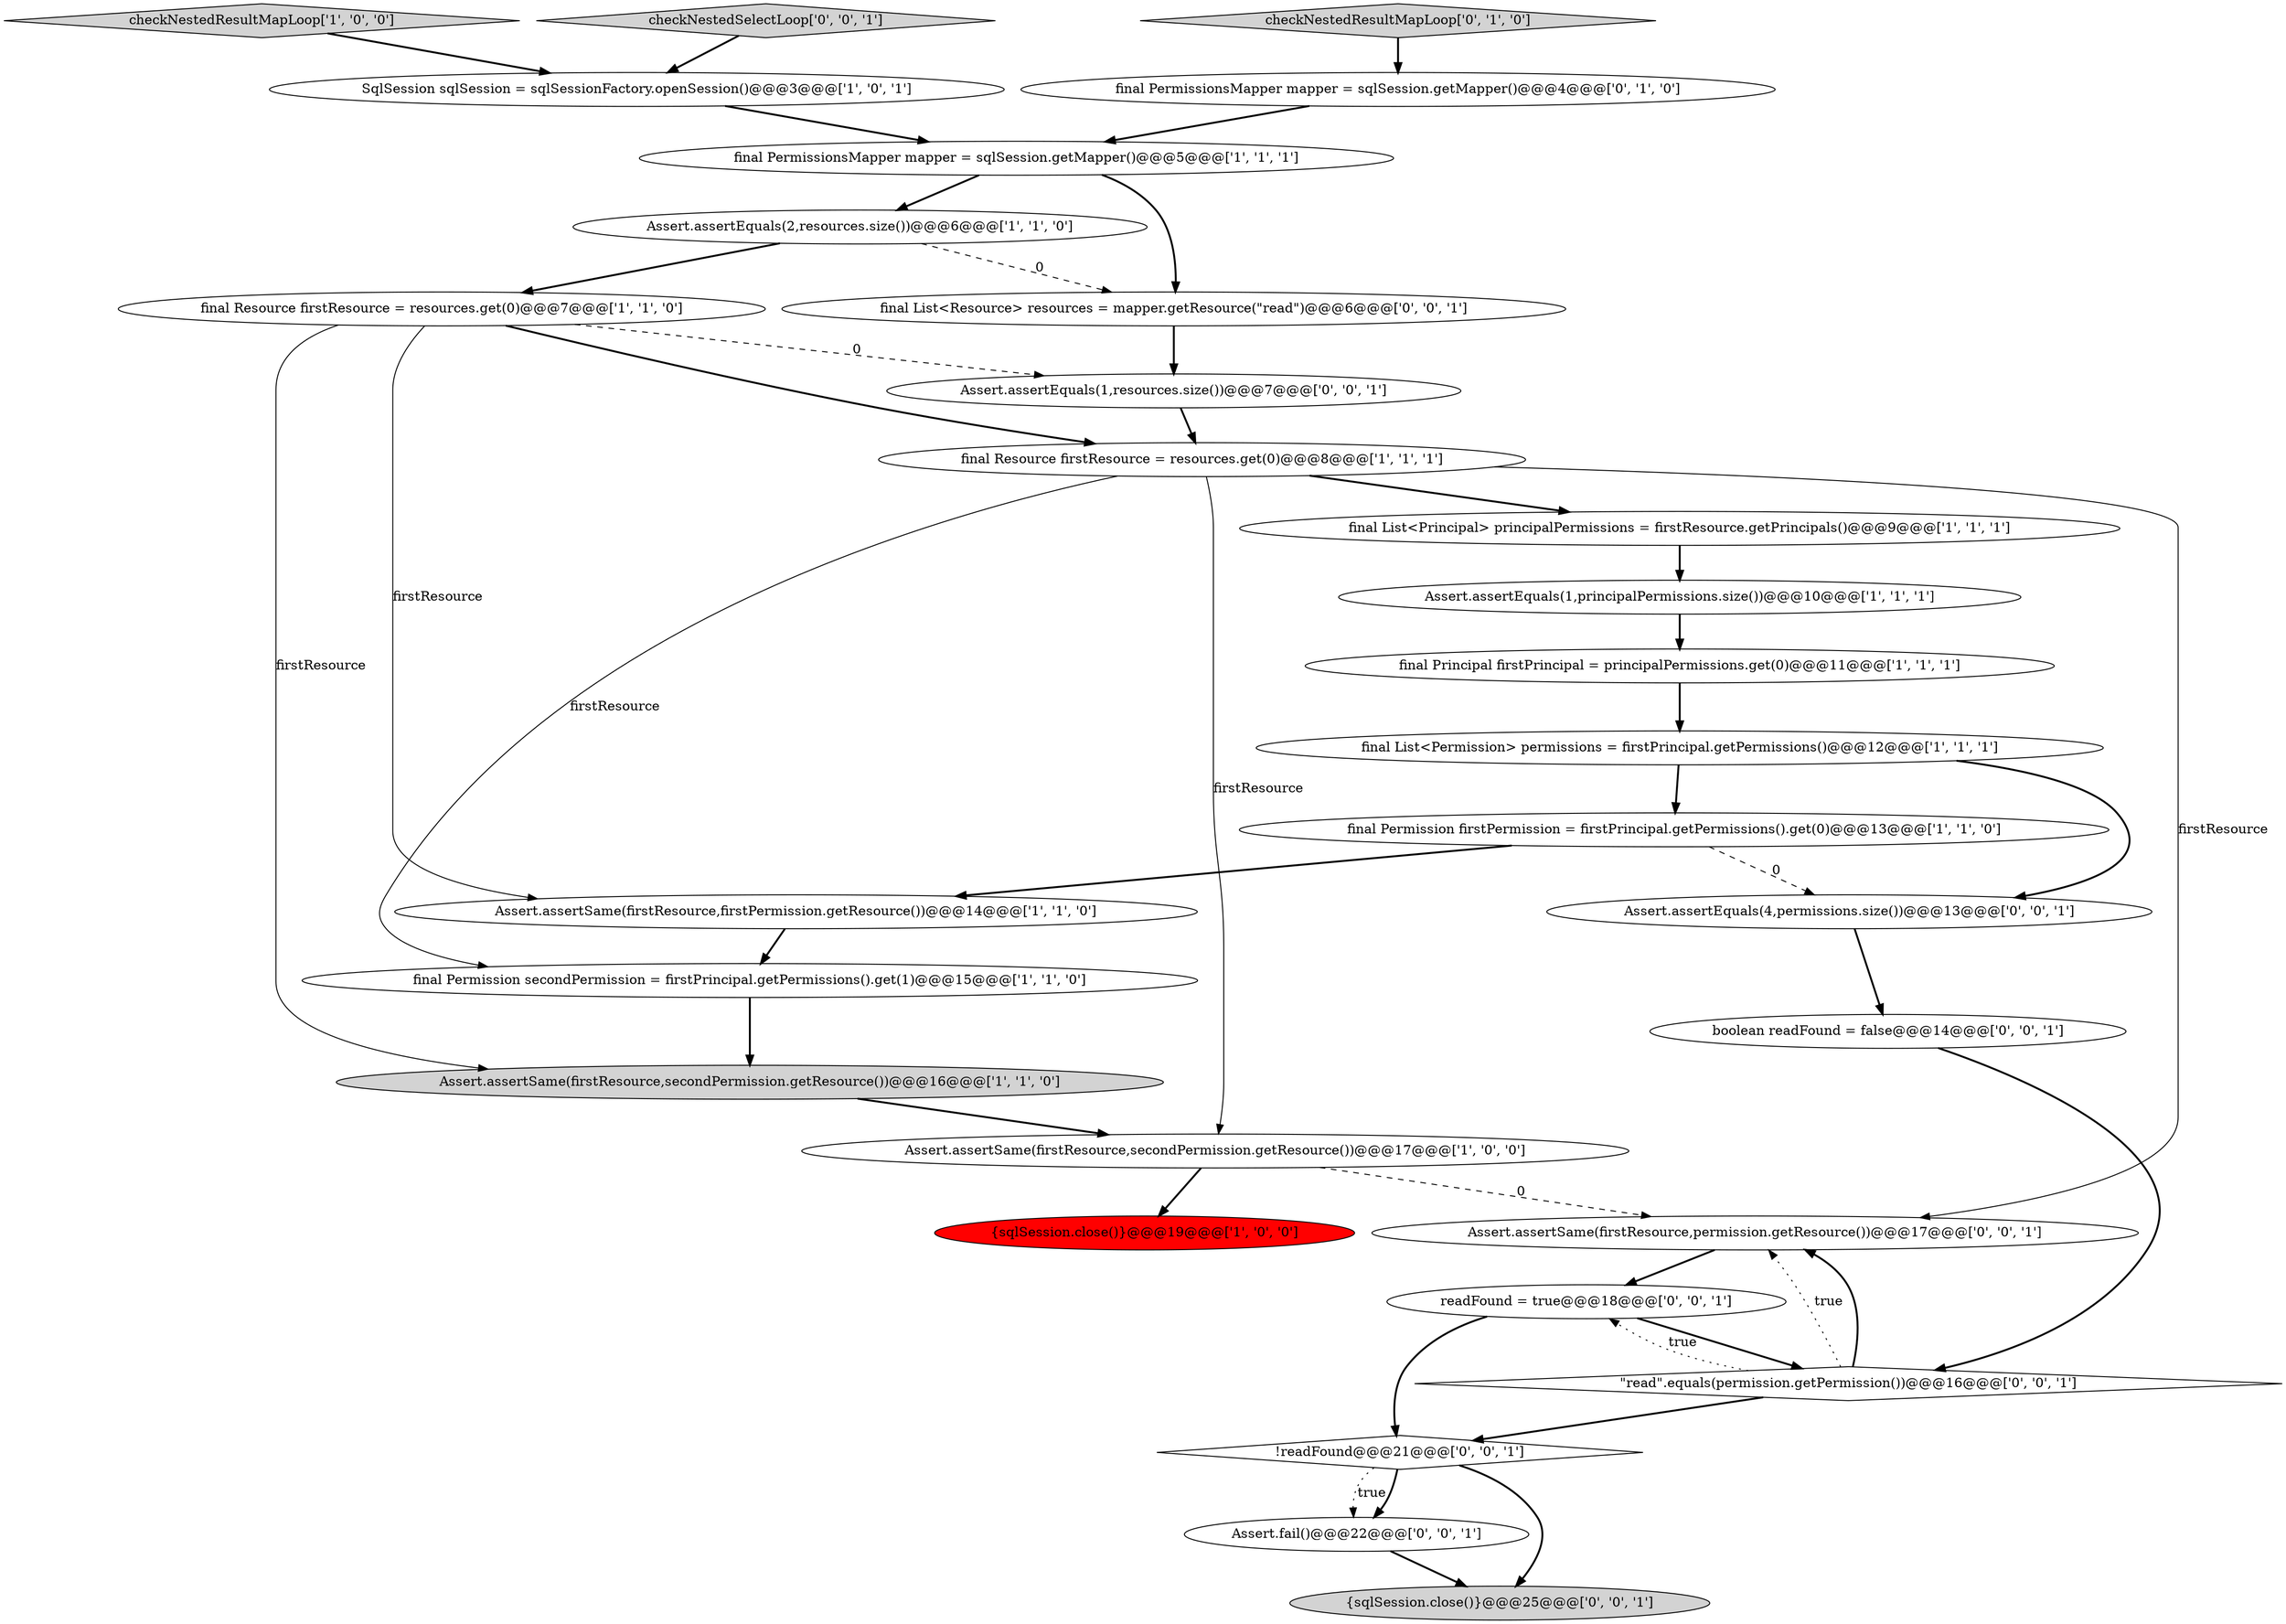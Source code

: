 digraph {
11 [style = filled, label = "{sqlSession.close()}@@@19@@@['1', '0', '0']", fillcolor = red, shape = ellipse image = "AAA1AAABBB1BBB"];
24 [style = filled, label = "final List<Resource> resources = mapper.getResource(\"read\")@@@6@@@['0', '0', '1']", fillcolor = white, shape = ellipse image = "AAA0AAABBB3BBB"];
4 [style = filled, label = "final List<Principal> principalPermissions = firstResource.getPrincipals()@@@9@@@['1', '1', '1']", fillcolor = white, shape = ellipse image = "AAA0AAABBB1BBB"];
13 [style = filled, label = "checkNestedResultMapLoop['1', '0', '0']", fillcolor = lightgray, shape = diamond image = "AAA0AAABBB1BBB"];
3 [style = filled, label = "SqlSession sqlSession = sqlSessionFactory.openSession()@@@3@@@['1', '0', '1']", fillcolor = white, shape = ellipse image = "AAA0AAABBB1BBB"];
5 [style = filled, label = "final Permission secondPermission = firstPrincipal.getPermissions().get(1)@@@15@@@['1', '1', '0']", fillcolor = white, shape = ellipse image = "AAA0AAABBB1BBB"];
8 [style = filled, label = "Assert.assertSame(firstResource,secondPermission.getResource())@@@17@@@['1', '0', '0']", fillcolor = white, shape = ellipse image = "AAA0AAABBB1BBB"];
17 [style = filled, label = "checkNestedResultMapLoop['0', '1', '0']", fillcolor = lightgray, shape = diamond image = "AAA0AAABBB2BBB"];
18 [style = filled, label = "Assert.fail()@@@22@@@['0', '0', '1']", fillcolor = white, shape = ellipse image = "AAA0AAABBB3BBB"];
16 [style = filled, label = "final PermissionsMapper mapper = sqlSession.getMapper()@@@4@@@['0', '1', '0']", fillcolor = white, shape = ellipse image = "AAA0AAABBB2BBB"];
12 [style = filled, label = "final Resource firstResource = resources.get(0)@@@7@@@['1', '1', '0']", fillcolor = white, shape = ellipse image = "AAA0AAABBB1BBB"];
27 [style = filled, label = "\"read\".equals(permission.getPermission())@@@16@@@['0', '0', '1']", fillcolor = white, shape = diamond image = "AAA0AAABBB3BBB"];
2 [style = filled, label = "Assert.assertSame(firstResource,firstPermission.getResource())@@@14@@@['1', '1', '0']", fillcolor = white, shape = ellipse image = "AAA0AAABBB1BBB"];
15 [style = filled, label = "final Resource firstResource = resources.get(0)@@@8@@@['1', '1', '1']", fillcolor = white, shape = ellipse image = "AAA0AAABBB1BBB"];
10 [style = filled, label = "Assert.assertSame(firstResource,secondPermission.getResource())@@@16@@@['1', '1', '0']", fillcolor = lightgray, shape = ellipse image = "AAA0AAABBB1BBB"];
6 [style = filled, label = "final PermissionsMapper mapper = sqlSession.getMapper()@@@5@@@['1', '1', '1']", fillcolor = white, shape = ellipse image = "AAA0AAABBB1BBB"];
9 [style = filled, label = "Assert.assertEquals(2,resources.size())@@@6@@@['1', '1', '0']", fillcolor = white, shape = ellipse image = "AAA0AAABBB1BBB"];
21 [style = filled, label = "Assert.assertEquals(4,permissions.size())@@@13@@@['0', '0', '1']", fillcolor = white, shape = ellipse image = "AAA0AAABBB3BBB"];
20 [style = filled, label = "Assert.assertSame(firstResource,permission.getResource())@@@17@@@['0', '0', '1']", fillcolor = white, shape = ellipse image = "AAA0AAABBB3BBB"];
14 [style = filled, label = "final Principal firstPrincipal = principalPermissions.get(0)@@@11@@@['1', '1', '1']", fillcolor = white, shape = ellipse image = "AAA0AAABBB1BBB"];
23 [style = filled, label = "readFound = true@@@18@@@['0', '0', '1']", fillcolor = white, shape = ellipse image = "AAA0AAABBB3BBB"];
0 [style = filled, label = "Assert.assertEquals(1,principalPermissions.size())@@@10@@@['1', '1', '1']", fillcolor = white, shape = ellipse image = "AAA0AAABBB1BBB"];
25 [style = filled, label = "{sqlSession.close()}@@@25@@@['0', '0', '1']", fillcolor = lightgray, shape = ellipse image = "AAA0AAABBB3BBB"];
28 [style = filled, label = "checkNestedSelectLoop['0', '0', '1']", fillcolor = lightgray, shape = diamond image = "AAA0AAABBB3BBB"];
1 [style = filled, label = "final Permission firstPermission = firstPrincipal.getPermissions().get(0)@@@13@@@['1', '1', '0']", fillcolor = white, shape = ellipse image = "AAA0AAABBB1BBB"];
22 [style = filled, label = "Assert.assertEquals(1,resources.size())@@@7@@@['0', '0', '1']", fillcolor = white, shape = ellipse image = "AAA0AAABBB3BBB"];
19 [style = filled, label = "boolean readFound = false@@@14@@@['0', '0', '1']", fillcolor = white, shape = ellipse image = "AAA0AAABBB3BBB"];
7 [style = filled, label = "final List<Permission> permissions = firstPrincipal.getPermissions()@@@12@@@['1', '1', '1']", fillcolor = white, shape = ellipse image = "AAA0AAABBB1BBB"];
26 [style = filled, label = "!readFound@@@21@@@['0', '0', '1']", fillcolor = white, shape = diamond image = "AAA0AAABBB3BBB"];
5->10 [style = bold, label=""];
7->1 [style = bold, label=""];
22->15 [style = bold, label=""];
12->2 [style = solid, label="firstResource"];
21->19 [style = bold, label=""];
23->27 [style = bold, label=""];
9->24 [style = dashed, label="0"];
16->6 [style = bold, label=""];
26->25 [style = bold, label=""];
12->15 [style = bold, label=""];
8->20 [style = dashed, label="0"];
23->26 [style = bold, label=""];
27->23 [style = dotted, label="true"];
3->6 [style = bold, label=""];
6->24 [style = bold, label=""];
1->21 [style = dashed, label="0"];
24->22 [style = bold, label=""];
4->0 [style = bold, label=""];
14->7 [style = bold, label=""];
15->5 [style = solid, label="firstResource"];
0->14 [style = bold, label=""];
15->20 [style = solid, label="firstResource"];
20->23 [style = bold, label=""];
10->8 [style = bold, label=""];
13->3 [style = bold, label=""];
27->20 [style = dotted, label="true"];
19->27 [style = bold, label=""];
12->10 [style = solid, label="firstResource"];
12->22 [style = dashed, label="0"];
15->4 [style = bold, label=""];
15->8 [style = solid, label="firstResource"];
18->25 [style = bold, label=""];
7->21 [style = bold, label=""];
26->18 [style = dotted, label="true"];
1->2 [style = bold, label=""];
9->12 [style = bold, label=""];
28->3 [style = bold, label=""];
6->9 [style = bold, label=""];
8->11 [style = bold, label=""];
27->20 [style = bold, label=""];
17->16 [style = bold, label=""];
2->5 [style = bold, label=""];
26->18 [style = bold, label=""];
27->26 [style = bold, label=""];
}
